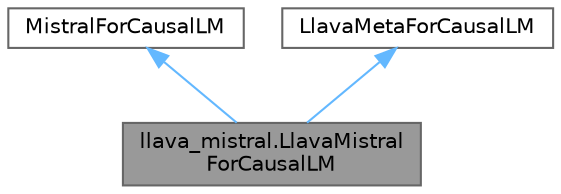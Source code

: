 digraph "llava_mistral.LlavaMistralForCausalLM"
{
 // LATEX_PDF_SIZE
  bgcolor="transparent";
  edge [fontname=Helvetica,fontsize=10,labelfontname=Helvetica,labelfontsize=10];
  node [fontname=Helvetica,fontsize=10,shape=box,height=0.2,width=0.4];
  Node1 [id="Node000001",label="llava_mistral.LlavaMistral\lForCausalLM",height=0.2,width=0.4,color="gray40", fillcolor="grey60", style="filled", fontcolor="black",tooltip="LLaVA Mistral 변형을 통한 Causal Language Model 구현"];
  Node2 -> Node1 [id="edge1_Node000001_Node000002",dir="back",color="steelblue1",style="solid",tooltip=" "];
  Node2 [id="Node000002",label="MistralForCausalLM",height=0.2,width=0.4,color="gray40", fillcolor="white", style="filled",tooltip=" "];
  Node3 -> Node1 [id="edge2_Node000001_Node000003",dir="back",color="steelblue1",style="solid",tooltip=" "];
  Node3 [id="Node000003",label="LlavaMetaForCausalLM",height=0.2,width=0.4,color="gray40", fillcolor="white", style="filled",tooltip=" "];
}

